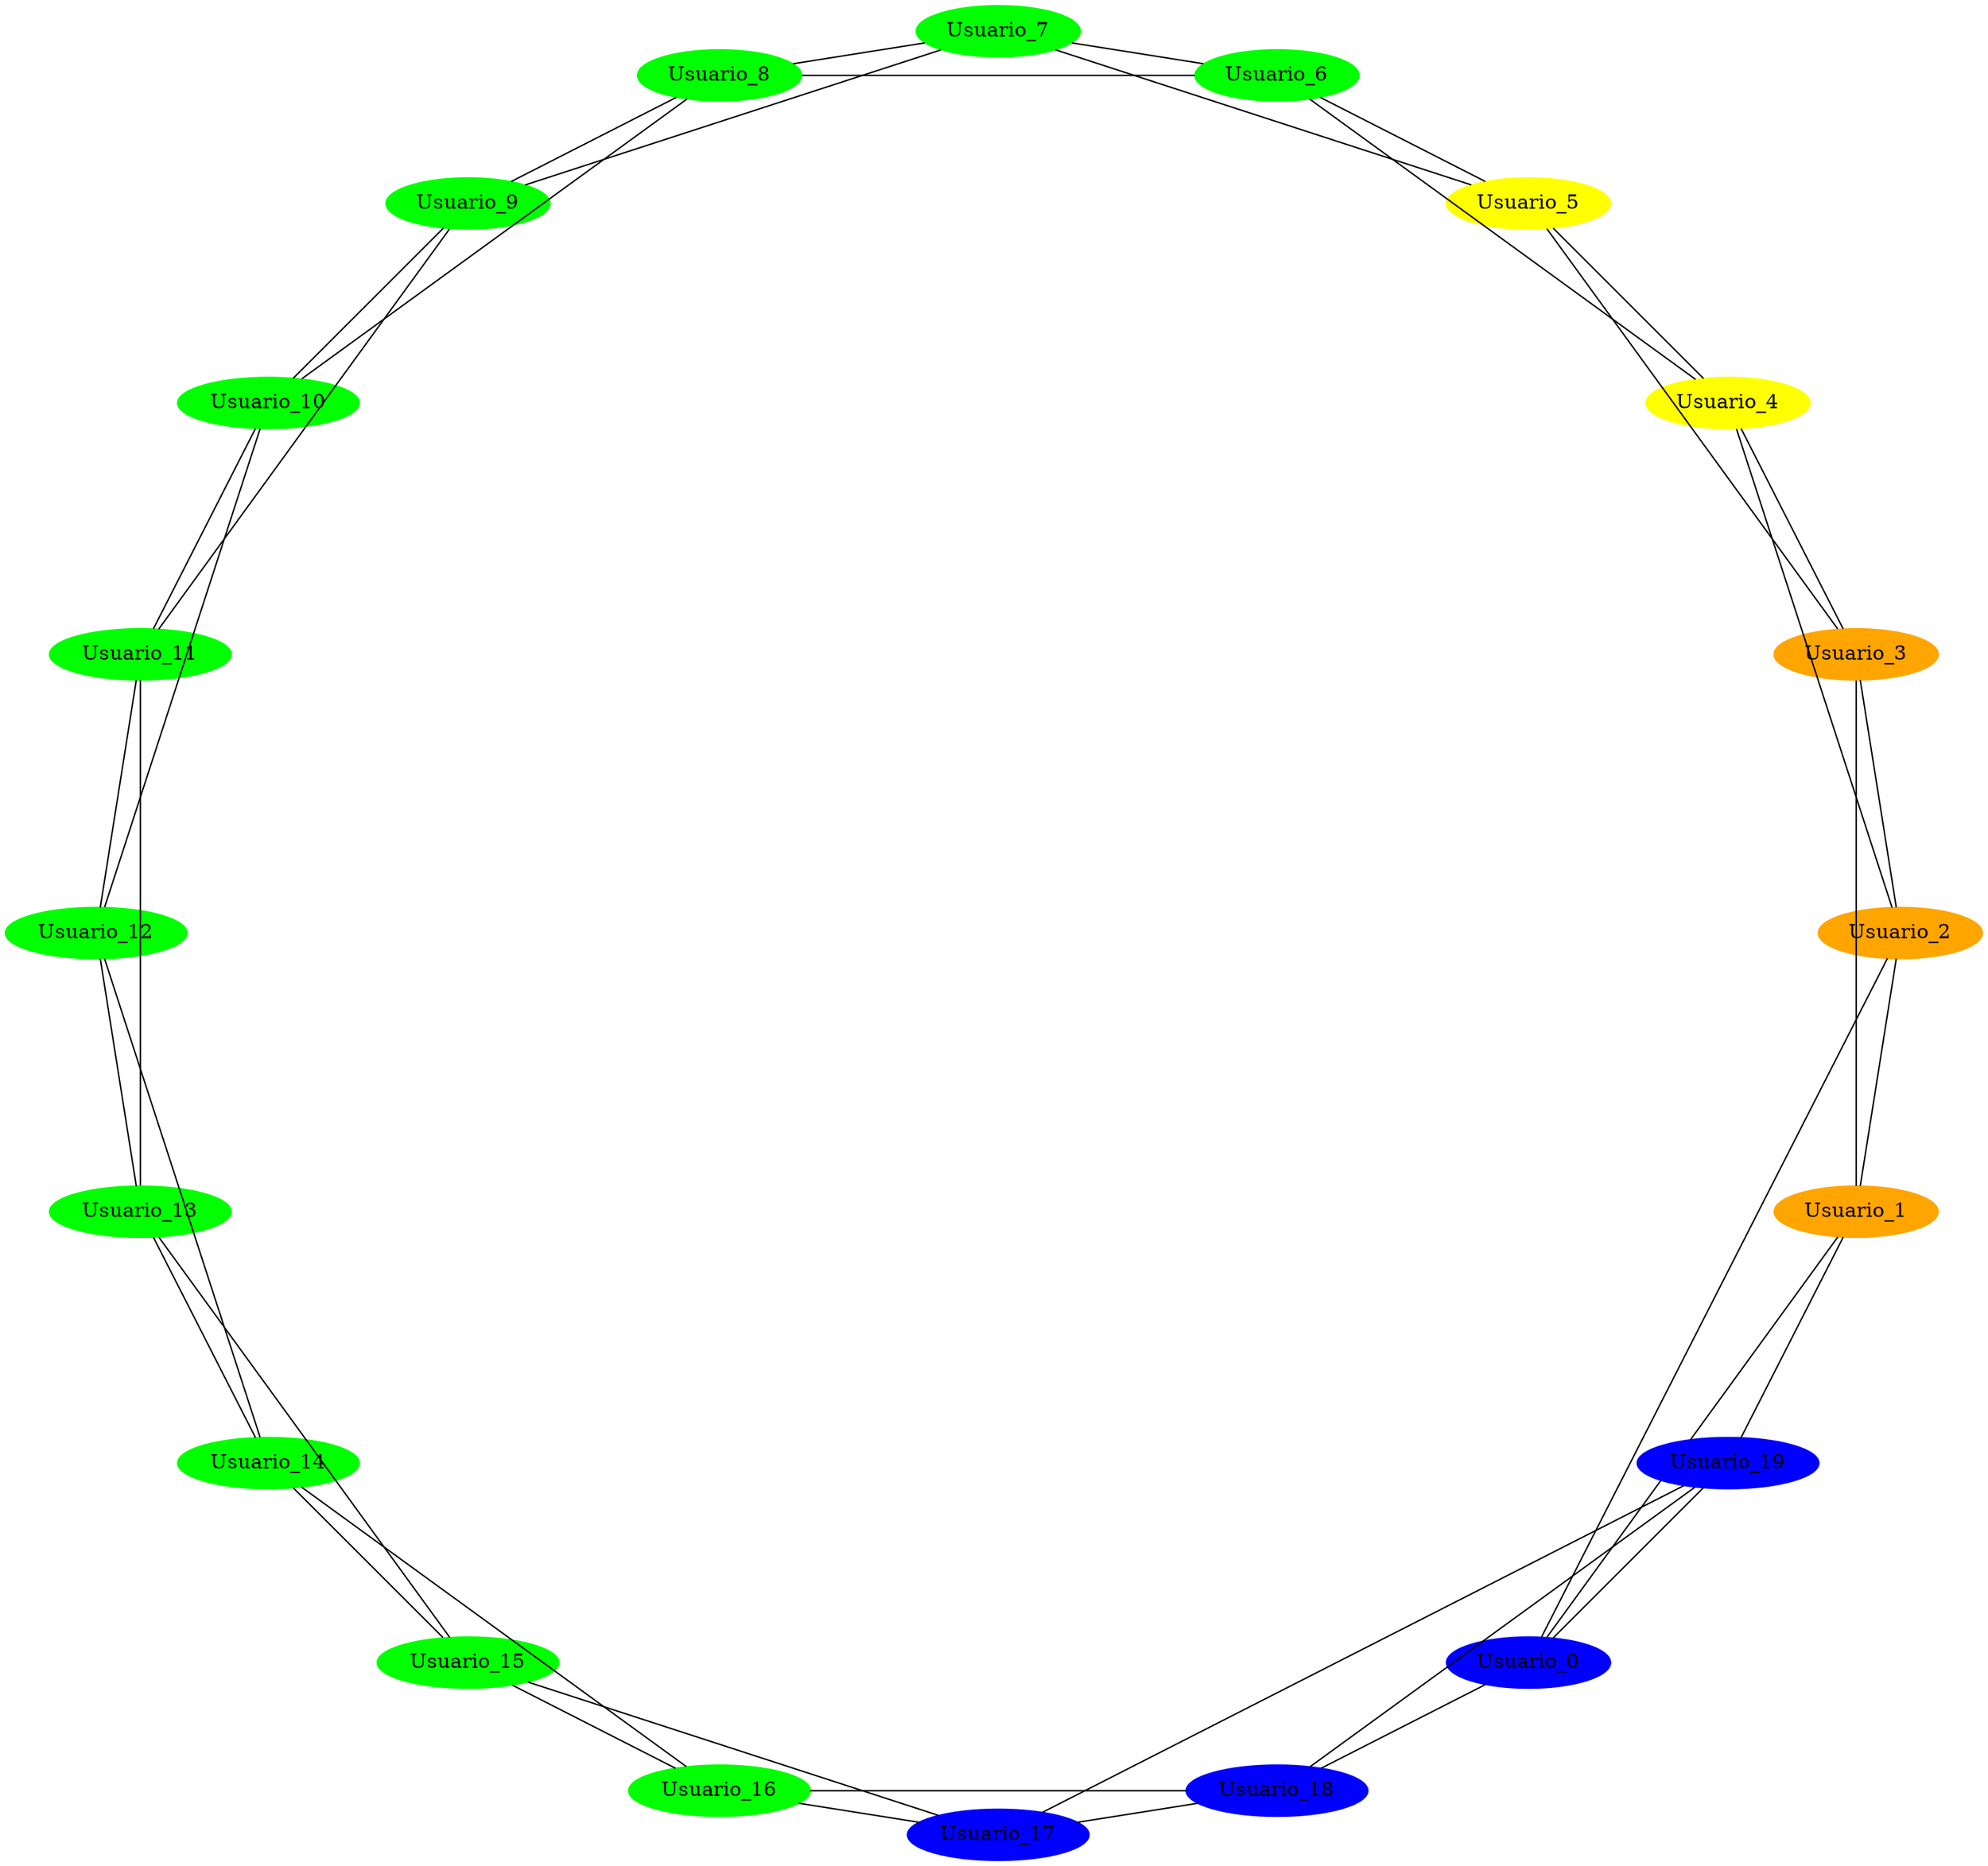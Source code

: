 graph Epidemia {
    layout=circo;
    node [style=filled];
    0 [label="Usuario_0" color=blue];
    1 [label="Usuario_1" color=orange];
    2 [label="Usuario_2" color=orange];
    3 [label="Usuario_3" color=orange];
    4 [label="Usuario_4" color=yellow];
    5 [label="Usuario_5" color=yellow];
    6 [label="Usuario_6" color=green];
    7 [label="Usuario_7" color=green];
    8 [label="Usuario_8" color=green];
    9 [label="Usuario_9" color=green];
    10 [label="Usuario_10" color=green];
    11 [label="Usuario_11" color=green];
    12 [label="Usuario_12" color=green];
    13 [label="Usuario_13" color=green];
    14 [label="Usuario_14" color=green];
    15 [label="Usuario_15" color=green];
    16 [label="Usuario_16" color=green];
    17 [label="Usuario_17" color=blue];
    18 [label="Usuario_18" color=blue];
    19 [label="Usuario_19" color=blue];
    0 -- 1;
    0 -- 2;
    0 -- 18;
    0 -- 19;
    1 -- 2;
    1 -- 3;
    1 -- 19;
    2 -- 3;
    2 -- 4;
    3 -- 4;
    3 -- 5;
    4 -- 5;
    4 -- 6;
    5 -- 6;
    5 -- 7;
    6 -- 7;
    6 -- 8;
    7 -- 8;
    7 -- 9;
    8 -- 9;
    8 -- 10;
    9 -- 10;
    9 -- 11;
    10 -- 11;
    10 -- 12;
    11 -- 12;
    11 -- 13;
    12 -- 13;
    12 -- 14;
    13 -- 14;
    13 -- 15;
    14 -- 15;
    14 -- 16;
    15 -- 16;
    15 -- 17;
    16 -- 17;
    16 -- 18;
    17 -- 18;
    17 -- 19;
    18 -- 19;
}
